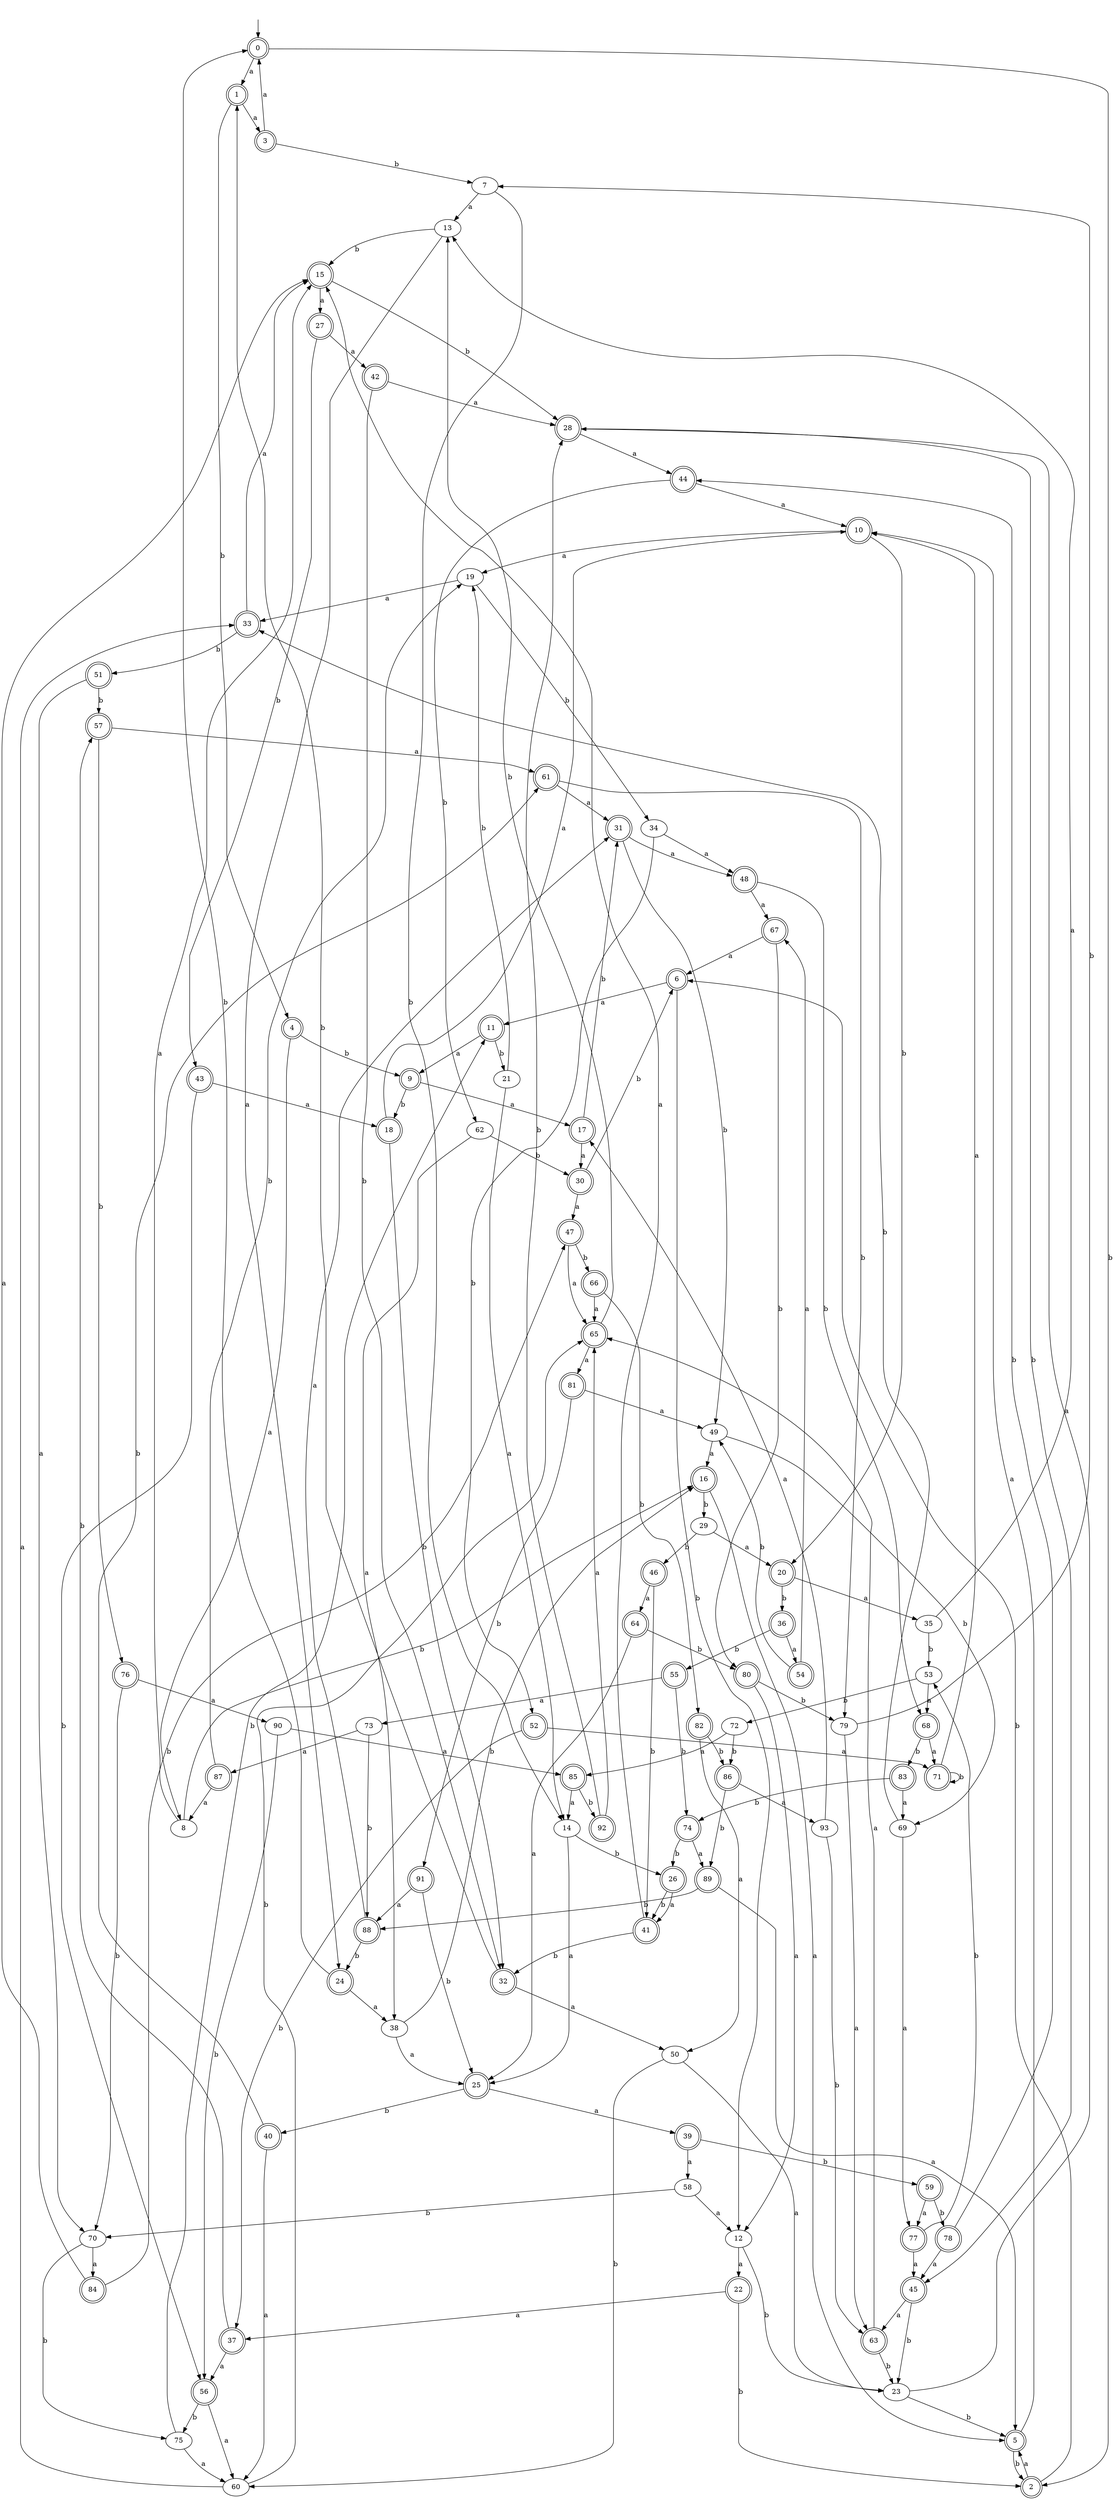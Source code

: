 digraph RandomDFA {
  __start0 [label="", shape=none];
  __start0 -> 0 [label=""];
  0 [shape=circle] [shape=doublecircle]
  0 -> 1 [label="a"]
  0 -> 2 [label="b"]
  1 [shape=doublecircle]
  1 -> 3 [label="a"]
  1 -> 4 [label="b"]
  2 [shape=doublecircle]
  2 -> 5 [label="a"]
  2 -> 6 [label="b"]
  3 [shape=doublecircle]
  3 -> 0 [label="a"]
  3 -> 7 [label="b"]
  4 [shape=doublecircle]
  4 -> 8 [label="a"]
  4 -> 9 [label="b"]
  5 [shape=doublecircle]
  5 -> 10 [label="a"]
  5 -> 2 [label="b"]
  6 [shape=doublecircle]
  6 -> 11 [label="a"]
  6 -> 12 [label="b"]
  7
  7 -> 13 [label="a"]
  7 -> 14 [label="b"]
  8
  8 -> 15 [label="a"]
  8 -> 16 [label="b"]
  9 [shape=doublecircle]
  9 -> 17 [label="a"]
  9 -> 18 [label="b"]
  10 [shape=doublecircle]
  10 -> 19 [label="a"]
  10 -> 20 [label="b"]
  11 [shape=doublecircle]
  11 -> 9 [label="a"]
  11 -> 21 [label="b"]
  12
  12 -> 22 [label="a"]
  12 -> 23 [label="b"]
  13
  13 -> 24 [label="a"]
  13 -> 15 [label="b"]
  14
  14 -> 25 [label="a"]
  14 -> 26 [label="b"]
  15 [shape=doublecircle]
  15 -> 27 [label="a"]
  15 -> 28 [label="b"]
  16 [shape=doublecircle]
  16 -> 5 [label="a"]
  16 -> 29 [label="b"]
  17 [shape=doublecircle]
  17 -> 30 [label="a"]
  17 -> 31 [label="b"]
  18 [shape=doublecircle]
  18 -> 10 [label="a"]
  18 -> 32 [label="b"]
  19
  19 -> 33 [label="a"]
  19 -> 34 [label="b"]
  20 [shape=doublecircle]
  20 -> 35 [label="a"]
  20 -> 36 [label="b"]
  21
  21 -> 14 [label="a"]
  21 -> 19 [label="b"]
  22 [shape=doublecircle]
  22 -> 37 [label="a"]
  22 -> 2 [label="b"]
  23
  23 -> 28 [label="a"]
  23 -> 5 [label="b"]
  24 [shape=doublecircle]
  24 -> 38 [label="a"]
  24 -> 0 [label="b"]
  25 [shape=doublecircle]
  25 -> 39 [label="a"]
  25 -> 40 [label="b"]
  26 [shape=doublecircle]
  26 -> 41 [label="a"]
  26 -> 41 [label="b"]
  27 [shape=doublecircle]
  27 -> 42 [label="a"]
  27 -> 43 [label="b"]
  28 [shape=doublecircle]
  28 -> 44 [label="a"]
  28 -> 45 [label="b"]
  29
  29 -> 20 [label="a"]
  29 -> 46 [label="b"]
  30 [shape=doublecircle]
  30 -> 47 [label="a"]
  30 -> 6 [label="b"]
  31 [shape=doublecircle]
  31 -> 48 [label="a"]
  31 -> 49 [label="b"]
  32 [shape=doublecircle]
  32 -> 50 [label="a"]
  32 -> 1 [label="b"]
  33 [shape=doublecircle]
  33 -> 15 [label="a"]
  33 -> 51 [label="b"]
  34
  34 -> 48 [label="a"]
  34 -> 52 [label="b"]
  35
  35 -> 13 [label="a"]
  35 -> 53 [label="b"]
  36 [shape=doublecircle]
  36 -> 54 [label="a"]
  36 -> 55 [label="b"]
  37 [shape=doublecircle]
  37 -> 56 [label="a"]
  37 -> 57 [label="b"]
  38
  38 -> 25 [label="a"]
  38 -> 16 [label="b"]
  39 [shape=doublecircle]
  39 -> 58 [label="a"]
  39 -> 59 [label="b"]
  40 [shape=doublecircle]
  40 -> 60 [label="a"]
  40 -> 61 [label="b"]
  41 [shape=doublecircle]
  41 -> 15 [label="a"]
  41 -> 32 [label="b"]
  42 [shape=doublecircle]
  42 -> 28 [label="a"]
  42 -> 32 [label="b"]
  43 [shape=doublecircle]
  43 -> 18 [label="a"]
  43 -> 56 [label="b"]
  44 [shape=doublecircle]
  44 -> 10 [label="a"]
  44 -> 62 [label="b"]
  45 [shape=doublecircle]
  45 -> 63 [label="a"]
  45 -> 23 [label="b"]
  46 [shape=doublecircle]
  46 -> 64 [label="a"]
  46 -> 41 [label="b"]
  47 [shape=doublecircle]
  47 -> 65 [label="a"]
  47 -> 66 [label="b"]
  48 [shape=doublecircle]
  48 -> 67 [label="a"]
  48 -> 68 [label="b"]
  49
  49 -> 16 [label="a"]
  49 -> 69 [label="b"]
  50
  50 -> 23 [label="a"]
  50 -> 60 [label="b"]
  51 [shape=doublecircle]
  51 -> 70 [label="a"]
  51 -> 57 [label="b"]
  52 [shape=doublecircle]
  52 -> 71 [label="a"]
  52 -> 37 [label="b"]
  53
  53 -> 68 [label="a"]
  53 -> 72 [label="b"]
  54 [shape=doublecircle]
  54 -> 67 [label="a"]
  54 -> 49 [label="b"]
  55 [shape=doublecircle]
  55 -> 73 [label="a"]
  55 -> 74 [label="b"]
  56 [shape=doublecircle]
  56 -> 60 [label="a"]
  56 -> 75 [label="b"]
  57 [shape=doublecircle]
  57 -> 61 [label="a"]
  57 -> 76 [label="b"]
  58
  58 -> 12 [label="a"]
  58 -> 70 [label="b"]
  59 [shape=doublecircle]
  59 -> 77 [label="a"]
  59 -> 78 [label="b"]
  60
  60 -> 33 [label="a"]
  60 -> 65 [label="b"]
  61 [shape=doublecircle]
  61 -> 31 [label="a"]
  61 -> 79 [label="b"]
  62
  62 -> 38 [label="a"]
  62 -> 30 [label="b"]
  63 [shape=doublecircle]
  63 -> 65 [label="a"]
  63 -> 23 [label="b"]
  64 [shape=doublecircle]
  64 -> 25 [label="a"]
  64 -> 80 [label="b"]
  65 [shape=doublecircle]
  65 -> 81 [label="a"]
  65 -> 13 [label="b"]
  66 [shape=doublecircle]
  66 -> 65 [label="a"]
  66 -> 82 [label="b"]
  67 [shape=doublecircle]
  67 -> 6 [label="a"]
  67 -> 80 [label="b"]
  68 [shape=doublecircle]
  68 -> 71 [label="a"]
  68 -> 83 [label="b"]
  69
  69 -> 77 [label="a"]
  69 -> 33 [label="b"]
  70
  70 -> 84 [label="a"]
  70 -> 75 [label="b"]
  71 [shape=doublecircle]
  71 -> 10 [label="a"]
  71 -> 71 [label="b"]
  72
  72 -> 85 [label="a"]
  72 -> 86 [label="b"]
  73
  73 -> 87 [label="a"]
  73 -> 88 [label="b"]
  74 [shape=doublecircle]
  74 -> 89 [label="a"]
  74 -> 26 [label="b"]
  75
  75 -> 60 [label="a"]
  75 -> 11 [label="b"]
  76 [shape=doublecircle]
  76 -> 90 [label="a"]
  76 -> 70 [label="b"]
  77 [shape=doublecircle]
  77 -> 45 [label="a"]
  77 -> 53 [label="b"]
  78 [shape=doublecircle]
  78 -> 45 [label="a"]
  78 -> 44 [label="b"]
  79
  79 -> 63 [label="a"]
  79 -> 7 [label="b"]
  80 [shape=doublecircle]
  80 -> 12 [label="a"]
  80 -> 79 [label="b"]
  81 [shape=doublecircle]
  81 -> 49 [label="a"]
  81 -> 91 [label="b"]
  82 [shape=doublecircle]
  82 -> 50 [label="a"]
  82 -> 86 [label="b"]
  83 [shape=doublecircle]
  83 -> 69 [label="a"]
  83 -> 74 [label="b"]
  84 [shape=doublecircle]
  84 -> 15 [label="a"]
  84 -> 47 [label="b"]
  85 [shape=doublecircle]
  85 -> 14 [label="a"]
  85 -> 92 [label="b"]
  86 [shape=doublecircle]
  86 -> 93 [label="a"]
  86 -> 89 [label="b"]
  87 [shape=doublecircle]
  87 -> 8 [label="a"]
  87 -> 19 [label="b"]
  88 [shape=doublecircle]
  88 -> 31 [label="a"]
  88 -> 24 [label="b"]
  89 [shape=doublecircle]
  89 -> 5 [label="a"]
  89 -> 88 [label="b"]
  90
  90 -> 85 [label="a"]
  90 -> 56 [label="b"]
  91 [shape=doublecircle]
  91 -> 88 [label="a"]
  91 -> 25 [label="b"]
  92 [shape=doublecircle]
  92 -> 65 [label="a"]
  92 -> 28 [label="b"]
  93
  93 -> 17 [label="a"]
  93 -> 63 [label="b"]
}
